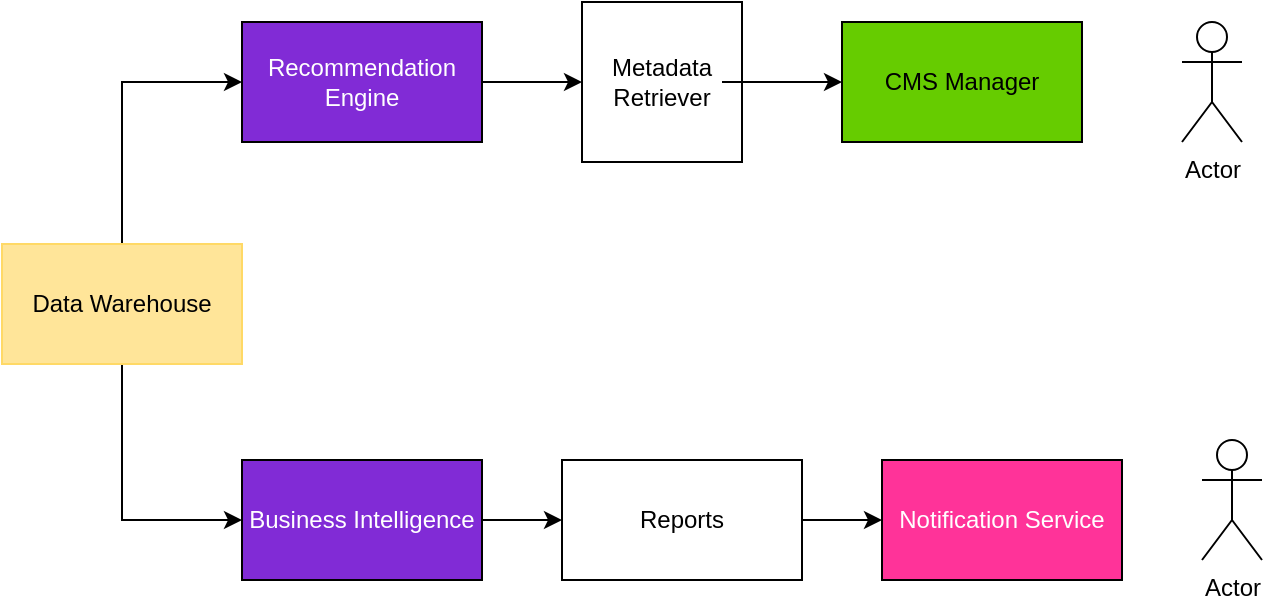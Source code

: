 <mxfile version="21.5.2" type="github">
  <diagram name="Page-1" id="BAIh8IvUHQjET2m_I8Ce">
    <mxGraphModel dx="874" dy="479" grid="1" gridSize="10" guides="1" tooltips="1" connect="1" arrows="1" fold="1" page="1" pageScale="1" pageWidth="850" pageHeight="1100" math="0" shadow="0">
      <root>
        <mxCell id="0" />
        <mxCell id="1" parent="0" />
        <mxCell id="KNb0bYC_8jRLz9YMl4nz-7" style="edgeStyle=orthogonalEdgeStyle;rounded=0;orthogonalLoop=1;jettySize=auto;html=1;entryX=0;entryY=0.5;entryDx=0;entryDy=0;" edge="1" parent="1" source="KNb0bYC_8jRLz9YMl4nz-1" target="KNb0bYC_8jRLz9YMl4nz-2">
          <mxGeometry relative="1" as="geometry" />
        </mxCell>
        <mxCell id="KNb0bYC_8jRLz9YMl4nz-19" style="edgeStyle=orthogonalEdgeStyle;rounded=0;orthogonalLoop=1;jettySize=auto;html=1;entryX=0;entryY=0.5;entryDx=0;entryDy=0;" edge="1" parent="1" source="KNb0bYC_8jRLz9YMl4nz-1" target="KNb0bYC_8jRLz9YMl4nz-16">
          <mxGeometry relative="1" as="geometry" />
        </mxCell>
        <mxCell id="KNb0bYC_8jRLz9YMl4nz-1" value="Data Warehouse" style="rounded=0;whiteSpace=wrap;html=1;fillColor=#FFE599;strokeColor=#FFD966;" vertex="1" parent="1">
          <mxGeometry x="70" y="210" width="120" height="60" as="geometry" />
        </mxCell>
        <mxCell id="KNb0bYC_8jRLz9YMl4nz-25" value="" style="edgeStyle=orthogonalEdgeStyle;rounded=0;orthogonalLoop=1;jettySize=auto;html=1;" edge="1" parent="1" source="KNb0bYC_8jRLz9YMl4nz-2" target="KNb0bYC_8jRLz9YMl4nz-10">
          <mxGeometry relative="1" as="geometry" />
        </mxCell>
        <mxCell id="KNb0bYC_8jRLz9YMl4nz-2" value="&lt;font color=&quot;#ffffff&quot;&gt;Recommendation Engine&lt;/font&gt;" style="rounded=0;whiteSpace=wrap;html=1;fillColor=#812BD6;" vertex="1" parent="1">
          <mxGeometry x="190" y="99" width="120" height="60" as="geometry" />
        </mxCell>
        <mxCell id="KNb0bYC_8jRLz9YMl4nz-10" value="Metadata Retriever" style="whiteSpace=wrap;html=1;aspect=fixed;" vertex="1" parent="1">
          <mxGeometry x="360" y="89" width="80" height="80" as="geometry" />
        </mxCell>
        <mxCell id="KNb0bYC_8jRLz9YMl4nz-11" value="CMS Manager" style="rounded=0;whiteSpace=wrap;html=1;fillColor=#66CC00;" vertex="1" parent="1">
          <mxGeometry x="490" y="99" width="120" height="60" as="geometry" />
        </mxCell>
        <mxCell id="KNb0bYC_8jRLz9YMl4nz-15" value="Actor" style="shape=umlActor;verticalLabelPosition=bottom;verticalAlign=top;html=1;outlineConnect=0;" vertex="1" parent="1">
          <mxGeometry x="660" y="99" width="30" height="60" as="geometry" />
        </mxCell>
        <mxCell id="KNb0bYC_8jRLz9YMl4nz-20" value="" style="edgeStyle=orthogonalEdgeStyle;rounded=0;orthogonalLoop=1;jettySize=auto;html=1;" edge="1" parent="1" source="KNb0bYC_8jRLz9YMl4nz-16" target="KNb0bYC_8jRLz9YMl4nz-17">
          <mxGeometry relative="1" as="geometry" />
        </mxCell>
        <mxCell id="KNb0bYC_8jRLz9YMl4nz-16" value="&lt;font color=&quot;#ffffff&quot;&gt;Business Intelligence&lt;/font&gt;" style="rounded=0;whiteSpace=wrap;html=1;fillColor=#812BD6;" vertex="1" parent="1">
          <mxGeometry x="190" y="318" width="120" height="60" as="geometry" />
        </mxCell>
        <mxCell id="KNb0bYC_8jRLz9YMl4nz-21" value="" style="edgeStyle=orthogonalEdgeStyle;rounded=0;orthogonalLoop=1;jettySize=auto;html=1;" edge="1" parent="1" source="KNb0bYC_8jRLz9YMl4nz-17" target="KNb0bYC_8jRLz9YMl4nz-18">
          <mxGeometry relative="1" as="geometry" />
        </mxCell>
        <mxCell id="KNb0bYC_8jRLz9YMl4nz-17" value="Reports" style="rounded=0;whiteSpace=wrap;html=1;" vertex="1" parent="1">
          <mxGeometry x="350" y="318" width="120" height="60" as="geometry" />
        </mxCell>
        <mxCell id="KNb0bYC_8jRLz9YMl4nz-18" value="&lt;font color=&quot;#ffffff&quot;&gt;Notification Service&lt;/font&gt;" style="rounded=0;whiteSpace=wrap;html=1;fillColor=#FF3399;" vertex="1" parent="1">
          <mxGeometry x="510" y="318" width="120" height="60" as="geometry" />
        </mxCell>
        <mxCell id="KNb0bYC_8jRLz9YMl4nz-22" value="Actor" style="shape=umlActor;verticalLabelPosition=bottom;verticalAlign=top;html=1;outlineConnect=0;" vertex="1" parent="1">
          <mxGeometry x="670" y="308" width="30" height="60" as="geometry" />
        </mxCell>
        <mxCell id="KNb0bYC_8jRLz9YMl4nz-24" value="" style="edgeStyle=orthogonalEdgeStyle;rounded=0;orthogonalLoop=1;jettySize=auto;html=1;" edge="1" parent="1">
          <mxGeometry relative="1" as="geometry">
            <mxPoint x="430" y="129" as="sourcePoint" />
            <mxPoint x="490" y="129" as="targetPoint" />
          </mxGeometry>
        </mxCell>
      </root>
    </mxGraphModel>
  </diagram>
</mxfile>
